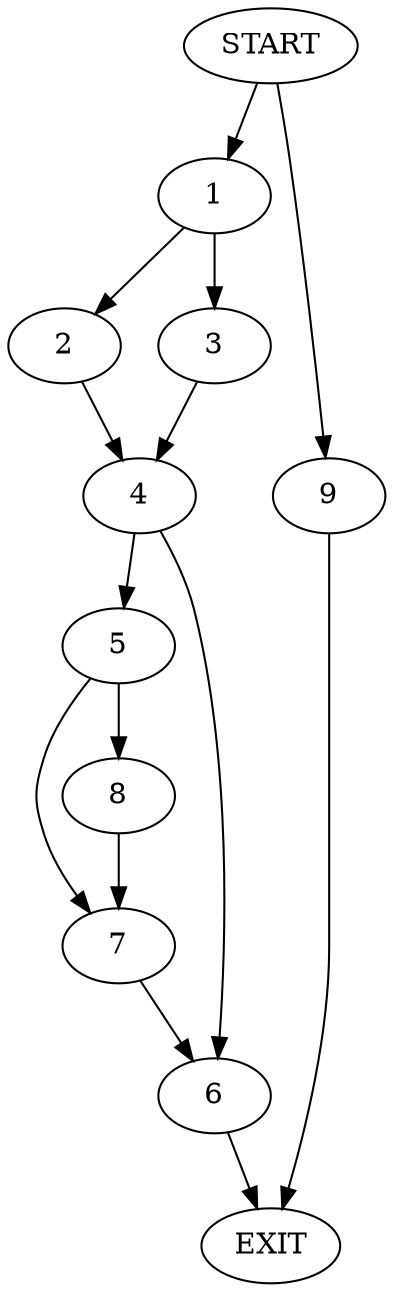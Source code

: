 digraph {
0 [label="START"]
10 [label="EXIT"]
0 -> 1
1 -> 2
1 -> 3
3 -> 4
2 -> 4
4 -> 5
4 -> 6
6 -> 10
5 -> 7
5 -> 8
7 -> 6
8 -> 7
0 -> 9
9 -> 10
}
